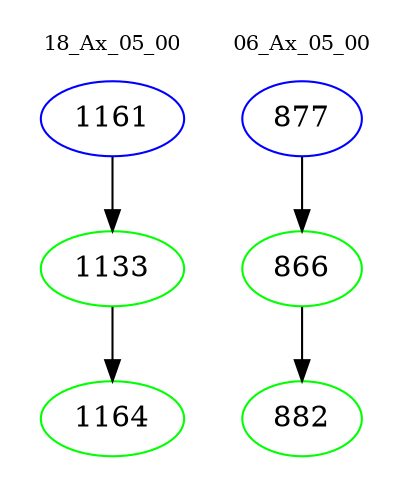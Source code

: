 digraph{
subgraph cluster_0 {
color = white
label = "18_Ax_05_00";
fontsize=10;
T0_1161 [label="1161", color="blue"]
T0_1161 -> T0_1133 [color="black"]
T0_1133 [label="1133", color="green"]
T0_1133 -> T0_1164 [color="black"]
T0_1164 [label="1164", color="green"]
}
subgraph cluster_1 {
color = white
label = "06_Ax_05_00";
fontsize=10;
T1_877 [label="877", color="blue"]
T1_877 -> T1_866 [color="black"]
T1_866 [label="866", color="green"]
T1_866 -> T1_882 [color="black"]
T1_882 [label="882", color="green"]
}
}
